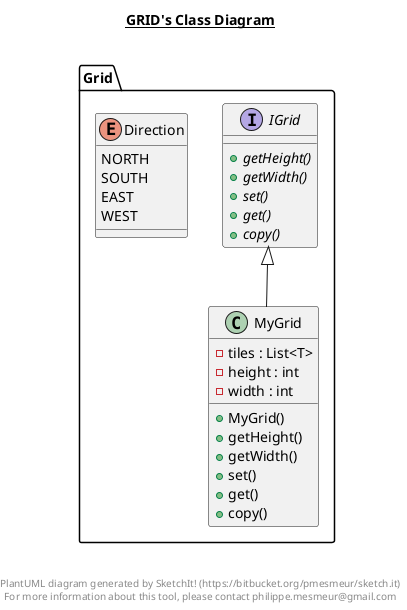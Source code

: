 @startuml

title __GRID's Class Diagram__\n

  package Grid {
    enum Direction {
      NORTH
      SOUTH
      EAST
      WEST
    }
  }
  

  package Grid {
    interface IGrid {
        {abstract} + getHeight()
        {abstract} + getWidth()
        {abstract} + set()
        {abstract} + get()
        {abstract} + copy()
    }
  }
  

  package Grid {
    class MyGrid {
        - tiles : List<T>
        - height : int
        - width : int
        + MyGrid()
        + getHeight()
        + getWidth()
        + set()
        + get()
        + copy()
    }
  }
  

  MyGrid -up-|> IGrid


right footer


PlantUML diagram generated by SketchIt! (https://bitbucket.org/pmesmeur/sketch.it)
For more information about this tool, please contact philippe.mesmeur@gmail.com
endfooter

@enduml
